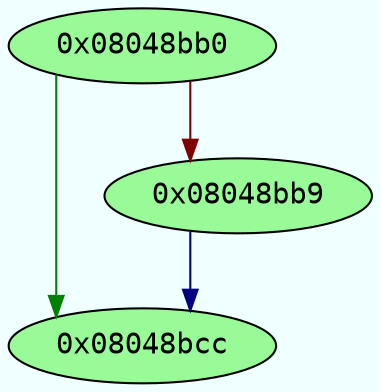digraph code {
	graph [bgcolor=azure fontsize=8 fontname="Courier" splines="ortho"];
	node [fillcolor=gray style=filled];
	edge [arrowhead="normal"];
	"0x08048bb0" -> "0x08048bcc" [color="#007f00"];
	"0x08048bb0" -> "0x08048bb9" [color="#7f0000"];
	"0x08048bb0" [URL="sym.__do_global_dtors_aux/0x08048bb0", fillcolor="palegreen",color="black", fontname="Courier",label="0x08048bb0"]
	"0x08048bb9" -> "0x08048bcc" [color="#00007f"];
	"0x08048bb9" [URL="sym.__do_global_dtors_aux/0x08048bb9", fillcolor="palegreen",color="black", fontname="Courier",label="0x08048bb9"]
	"0x08048bcc" [URL="sym.__do_global_dtors_aux/0x08048bcc", fillcolor="palegreen",color="black", fontname="Courier",label="0x08048bcc"]
}

